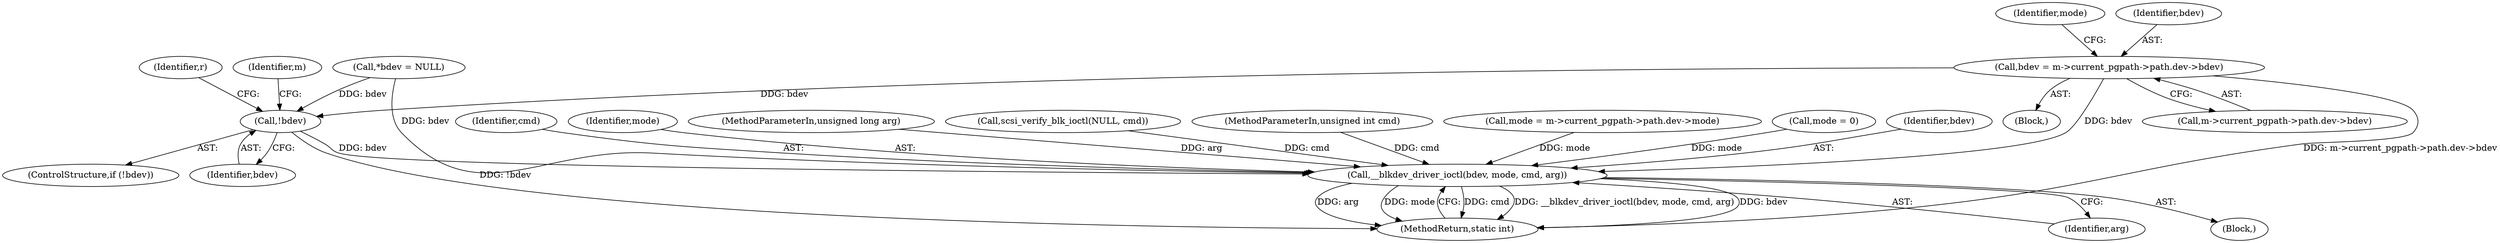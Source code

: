 digraph "0_linux_ec8013beddd717d1740cfefb1a9b900deef85462_1@pointer" {
"1000146" [label="(Call,bdev = m->current_pgpath->path.dev->bdev)"];
"1000178" [label="(Call,!bdev)"];
"1000209" [label="(Call,__blkdev_driver_ioctl(bdev, mode, cmd, arg))"];
"1000158" [label="(Identifier,mode)"];
"1000209" [label="(Call,__blkdev_driver_ioctl(bdev, mode, cmd, arg))"];
"1000187" [label="(Identifier,m)"];
"1000115" [label="(Call,*bdev = NULL)"];
"1000212" [label="(Identifier,cmd)"];
"1000178" [label="(Call,!bdev)"];
"1000211" [label="(Identifier,mode)"];
"1000146" [label="(Call,bdev = m->current_pgpath->path.dev->bdev)"];
"1000147" [label="(Identifier,bdev)"];
"1000177" [label="(ControlStructure,if (!bdev))"];
"1000179" [label="(Identifier,bdev)"];
"1000181" [label="(Identifier,r)"];
"1000214" [label="(MethodReturn,static int)"];
"1000104" [label="(MethodParameterIn,unsigned long arg)"];
"1000213" [label="(Identifier,arg)"];
"1000105" [label="(Block,)"];
"1000206" [label="(Call,scsi_verify_blk_ioctl(NULL, cmd))"];
"1000103" [label="(MethodParameterIn,unsigned int cmd)"];
"1000157" [label="(Call,mode = m->current_pgpath->path.dev->mode)"];
"1000148" [label="(Call,m->current_pgpath->path.dev->bdev)"];
"1000119" [label="(Call,mode = 0)"];
"1000145" [label="(Block,)"];
"1000210" [label="(Identifier,bdev)"];
"1000146" -> "1000145"  [label="AST: "];
"1000146" -> "1000148"  [label="CFG: "];
"1000147" -> "1000146"  [label="AST: "];
"1000148" -> "1000146"  [label="AST: "];
"1000158" -> "1000146"  [label="CFG: "];
"1000146" -> "1000214"  [label="DDG: m->current_pgpath->path.dev->bdev"];
"1000146" -> "1000178"  [label="DDG: bdev"];
"1000146" -> "1000209"  [label="DDG: bdev"];
"1000178" -> "1000177"  [label="AST: "];
"1000178" -> "1000179"  [label="CFG: "];
"1000179" -> "1000178"  [label="AST: "];
"1000181" -> "1000178"  [label="CFG: "];
"1000187" -> "1000178"  [label="CFG: "];
"1000178" -> "1000214"  [label="DDG: !bdev"];
"1000115" -> "1000178"  [label="DDG: bdev"];
"1000178" -> "1000209"  [label="DDG: bdev"];
"1000209" -> "1000105"  [label="AST: "];
"1000209" -> "1000213"  [label="CFG: "];
"1000210" -> "1000209"  [label="AST: "];
"1000211" -> "1000209"  [label="AST: "];
"1000212" -> "1000209"  [label="AST: "];
"1000213" -> "1000209"  [label="AST: "];
"1000214" -> "1000209"  [label="CFG: "];
"1000209" -> "1000214"  [label="DDG: cmd"];
"1000209" -> "1000214"  [label="DDG: __blkdev_driver_ioctl(bdev, mode, cmd, arg)"];
"1000209" -> "1000214"  [label="DDG: bdev"];
"1000209" -> "1000214"  [label="DDG: arg"];
"1000209" -> "1000214"  [label="DDG: mode"];
"1000115" -> "1000209"  [label="DDG: bdev"];
"1000157" -> "1000209"  [label="DDG: mode"];
"1000119" -> "1000209"  [label="DDG: mode"];
"1000206" -> "1000209"  [label="DDG: cmd"];
"1000103" -> "1000209"  [label="DDG: cmd"];
"1000104" -> "1000209"  [label="DDG: arg"];
}
